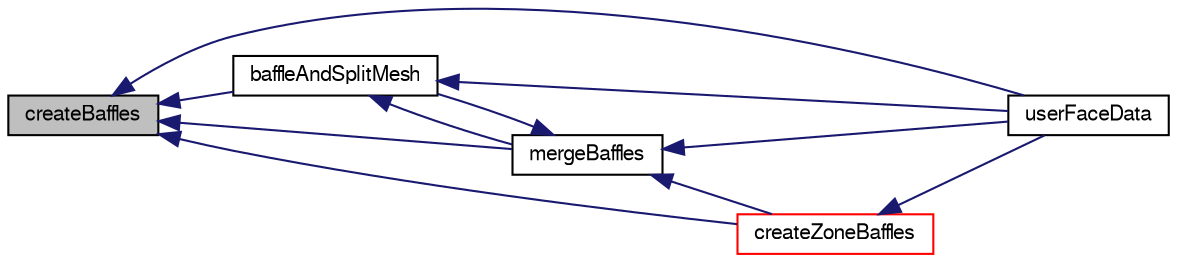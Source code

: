 digraph "createBaffles"
{
  bgcolor="transparent";
  edge [fontname="FreeSans",fontsize="10",labelfontname="FreeSans",labelfontsize="10"];
  node [fontname="FreeSans",fontsize="10",shape=record];
  rankdir="LR";
  Node7100 [label="createBaffles",height=0.2,width=0.4,color="black", fillcolor="grey75", style="filled", fontcolor="black"];
  Node7100 -> Node7101 [dir="back",color="midnightblue",fontsize="10",style="solid",fontname="FreeSans"];
  Node7101 [label="baffleAndSplitMesh",height=0.2,width=0.4,color="black",URL="$a24662.html#acb8d36155594ec3a96e6b94925c85881",tooltip="Split off unreachable areas of mesh. "];
  Node7101 -> Node7102 [dir="back",color="midnightblue",fontsize="10",style="solid",fontname="FreeSans"];
  Node7102 [label="mergeBaffles",height=0.2,width=0.4,color="black",URL="$a24662.html#aa959f1ef1377d3a4eaac5ff099280e50",tooltip="Merge baffles. Gets pairs of faces. "];
  Node7102 -> Node7103 [dir="back",color="midnightblue",fontsize="10",style="solid",fontname="FreeSans"];
  Node7103 [label="userFaceData",height=0.2,width=0.4,color="black",URL="$a24662.html#a2cb6efa4184bedfbed60b069881c26a3"];
  Node7102 -> Node7104 [dir="back",color="midnightblue",fontsize="10",style="solid",fontname="FreeSans"];
  Node7104 [label="createZoneBaffles",height=0.2,width=0.4,color="red",URL="$a24662.html#a79af0bcc267d8fda8b3f4e683cac915b",tooltip="Create baffles for faces straddling zoned surfaces. Return. "];
  Node7104 -> Node7103 [dir="back",color="midnightblue",fontsize="10",style="solid",fontname="FreeSans"];
  Node7102 -> Node7101 [dir="back",color="midnightblue",fontsize="10",style="solid",fontname="FreeSans"];
  Node7101 -> Node7103 [dir="back",color="midnightblue",fontsize="10",style="solid",fontname="FreeSans"];
  Node7100 -> Node7104 [dir="back",color="midnightblue",fontsize="10",style="solid",fontname="FreeSans"];
  Node7100 -> Node7102 [dir="back",color="midnightblue",fontsize="10",style="solid",fontname="FreeSans"];
  Node7100 -> Node7103 [dir="back",color="midnightblue",fontsize="10",style="solid",fontname="FreeSans"];
}
